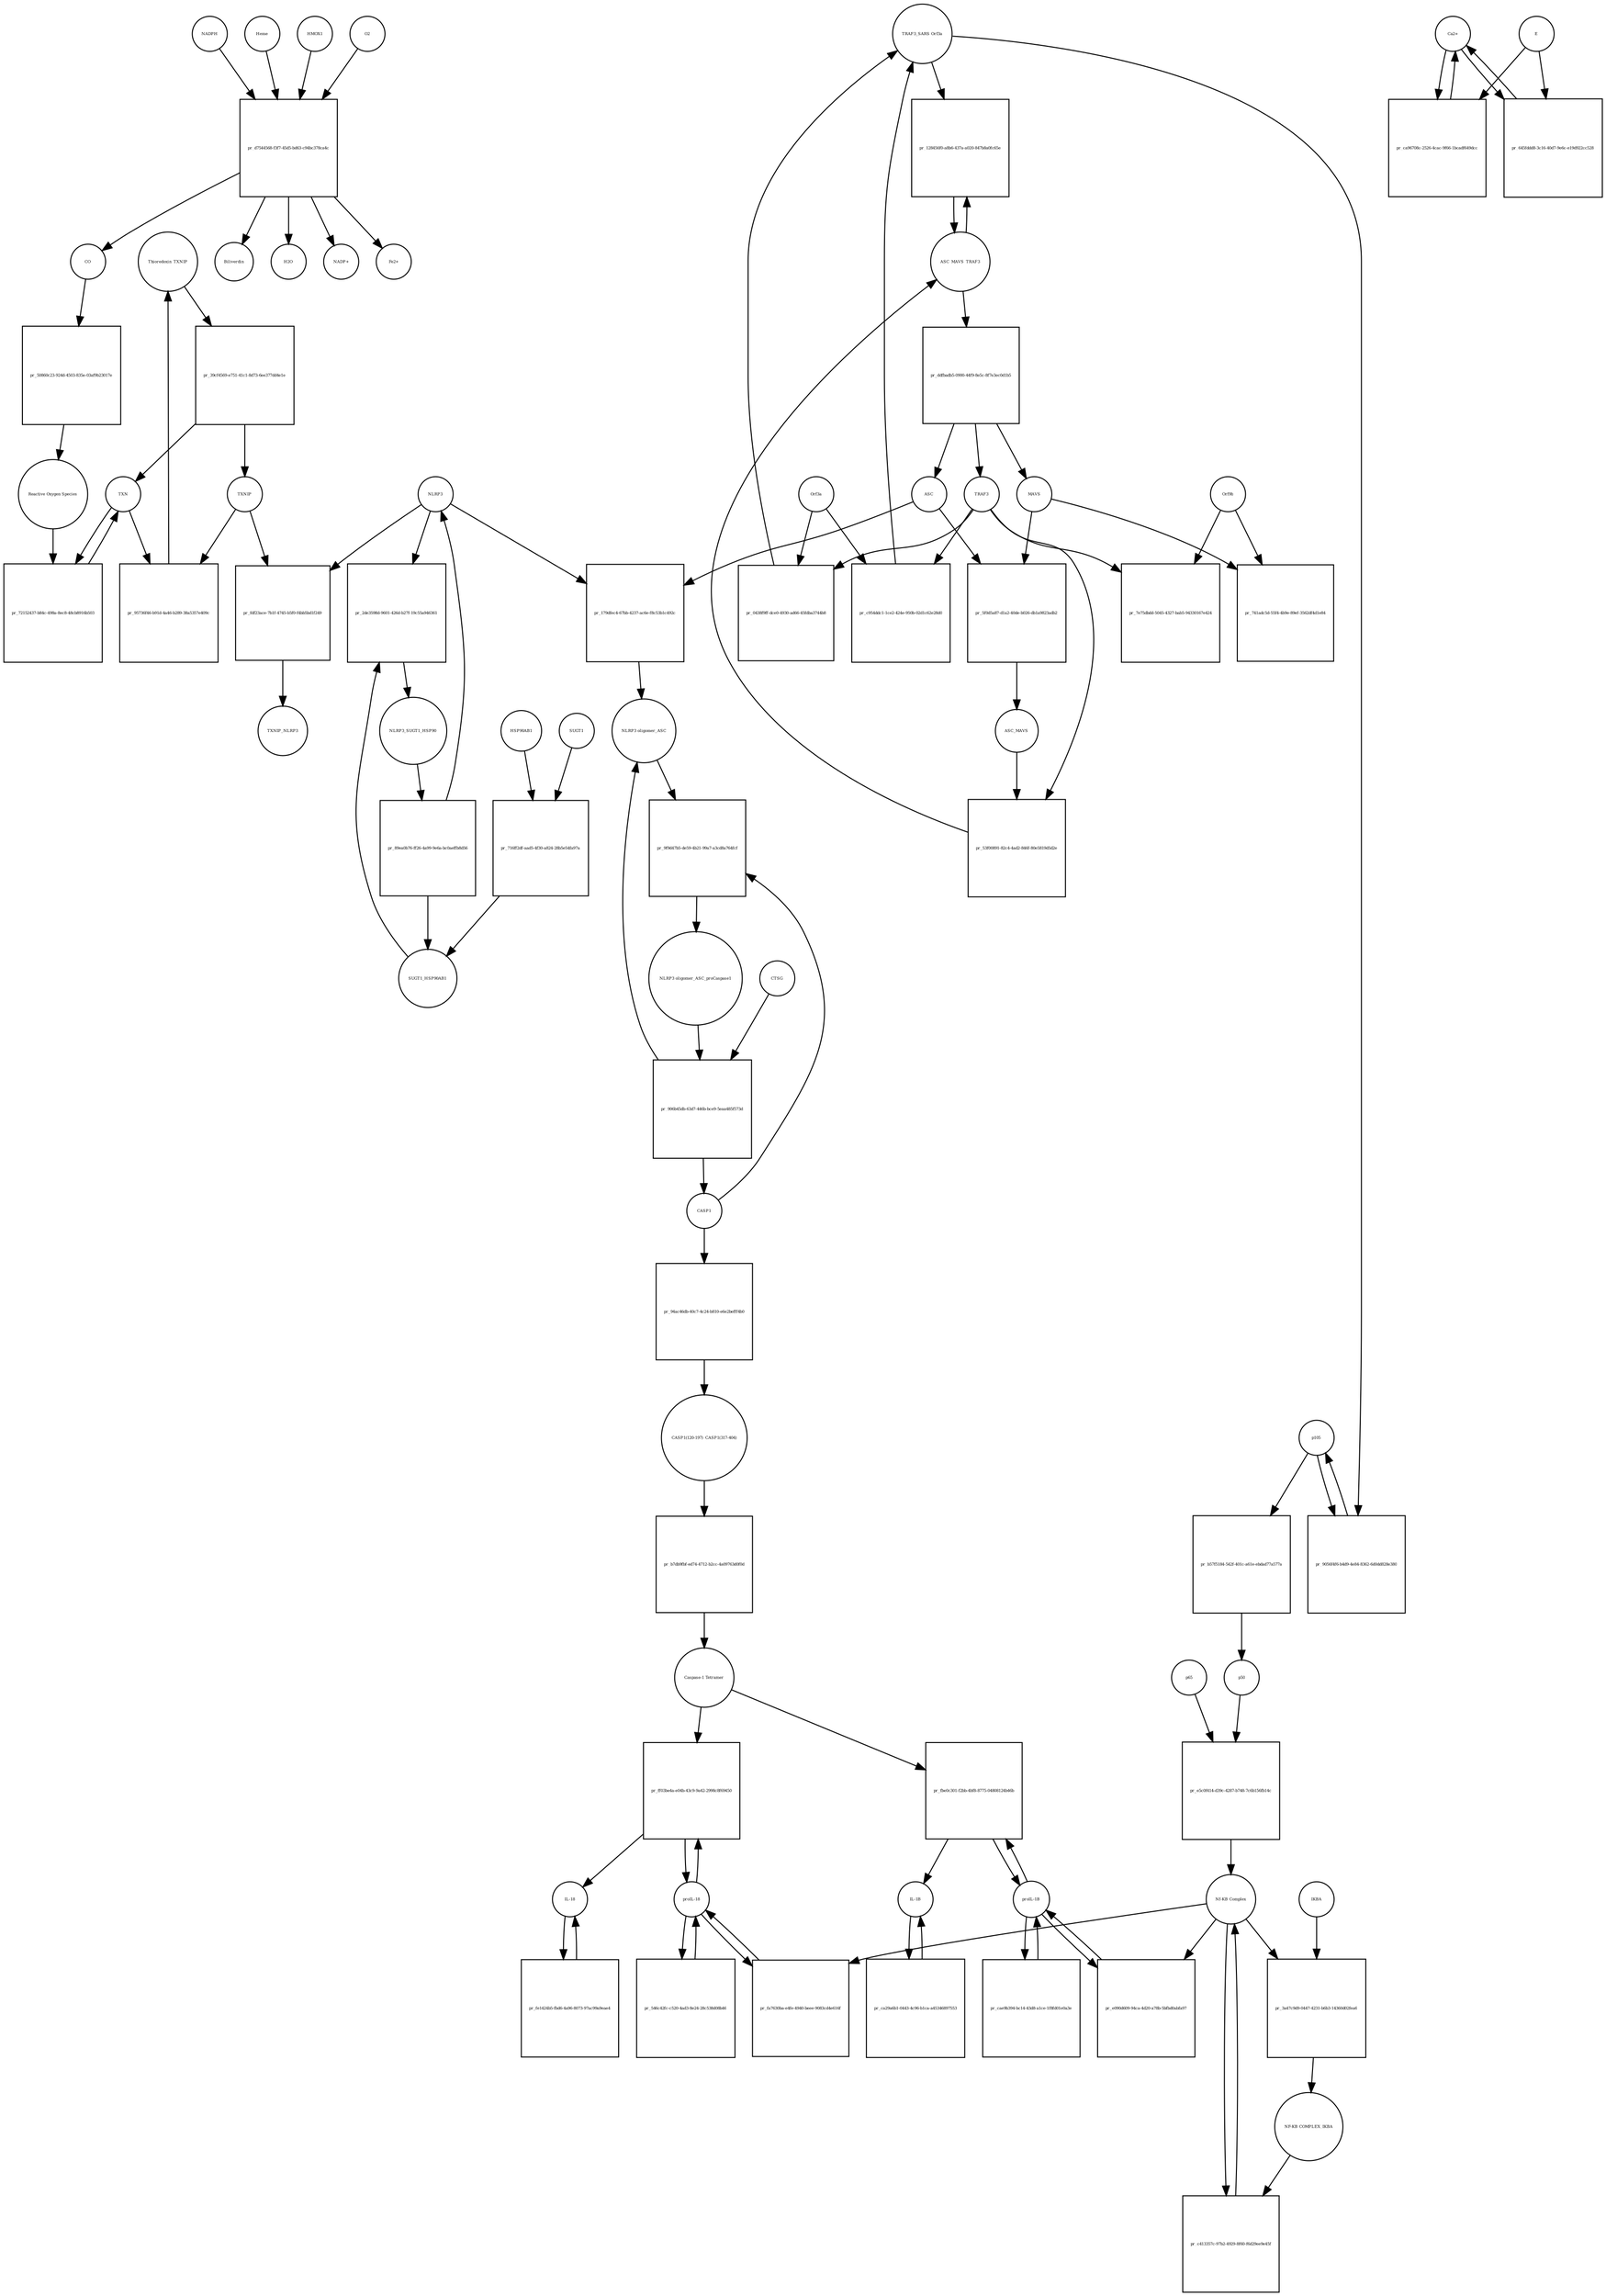 strict digraph  {
Thioredoxin_TXNIP [annotation="urn_miriam_uniprot_P10599|urn_miriam_uniprot_Q9H3M7", bipartite=0, cls=complex, fontsize=4, label=Thioredoxin_TXNIP, shape=circle];
"pr_39cf4569-e751-41c1-8d73-6ee377dd4e1e" [annotation="", bipartite=1, cls=process, fontsize=4, label="pr_39cf4569-e751-41c1-8d73-6ee377dd4e1e", shape=square];
TXNIP [annotation=urn_miriam_uniprot_Q9H3M7, bipartite=0, cls=macromolecule, fontsize=4, label=TXNIP, shape=circle];
TXN [annotation=urn_miriam_uniprot_P10599, bipartite=0, cls=macromolecule, fontsize=4, label=TXN, shape=circle];
"pr_72152437-b84c-498a-8ec8-48cb8916b503" [annotation="", bipartite=1, cls=process, fontsize=4, label="pr_72152437-b84c-498a-8ec8-48cb8916b503", shape=square];
"Reactive Oxygen Species" [annotation="urn_miriam_obo.chebi_CHEBI%3A26523", bipartite=0, cls="simple chemical", fontsize=4, label="Reactive Oxygen Species", shape=circle];
"pr_95736f46-b91d-4a46-b289-38a5357e409c" [annotation="", bipartite=1, cls=process, fontsize=4, label="pr_95736f46-b91d-4a46-b289-38a5357e409c", shape=square];
HSP90AB1 [annotation=urn_miriam_uniprot_P08238, bipartite=0, cls=macromolecule, fontsize=4, label=HSP90AB1, shape=circle];
"pr_716ff2df-aad5-4f30-a824-28b5e54fa97a" [annotation="", bipartite=1, cls=process, fontsize=4, label="pr_716ff2df-aad5-4f30-a824-28b5e54fa97a", shape=square];
SUGT1 [annotation=urn_miriam_uniprot_Q9Y2Z0, bipartite=0, cls=macromolecule, fontsize=4, label=SUGT1, shape=circle];
SUGT1_HSP90AB1 [annotation="urn_miriam_uniprot_P08238|urn_miriam_uniprot_Q9Y2Z0", bipartite=0, cls=complex, fontsize=4, label=SUGT1_HSP90AB1, shape=circle];
NLRP3 [annotation=urn_miriam_uniprot_Q96P20, bipartite=0, cls=macromolecule, fontsize=4, label=NLRP3, shape=circle];
"pr_fdf23ace-7b1f-4745-b5f0-f4bb5bd1f249" [annotation="", bipartite=1, cls=process, fontsize=4, label="pr_fdf23ace-7b1f-4745-b5f0-f4bb5bd1f249", shape=square];
TXNIP_NLRP3 [annotation="urn_miriam_uniprot_Q9H3M7|urn_miriam_uniprot_Q96P20", bipartite=0, cls=complex, fontsize=4, label=TXNIP_NLRP3, shape=circle];
"NLRP3 oligomer_ASC_proCaspase1" [annotation="urn_miriam_uniprot_P29466|urn_miriam_uniprot_Q9ULZ3|urn_miriam_uniprot_Q96P20", bipartite=0, cls=complex, fontsize=4, label="NLRP3 oligomer_ASC_proCaspase1", shape=circle];
"pr_906b45db-63d7-446b-bce9-5eaa485f573d" [annotation="", bipartite=1, cls=process, fontsize=4, label="pr_906b45db-63d7-446b-bce9-5eaa485f573d", shape=square];
CASP1 [annotation=urn_miriam_uniprot_P29466, bipartite=0, cls=macromolecule, fontsize=4, label=CASP1, shape=circle];
CTSG [annotation=urn_miriam_uniprot_P08311, bipartite=0, cls=macromolecule, fontsize=4, label=CTSG, shape=circle];
"NLRP3 oligomer_ASC" [annotation="urn_miriam_uniprot_Q9ULZ3|urn_miriam_uniprot_Q96P20", bipartite=0, cls=complex, fontsize=4, label="NLRP3 oligomer_ASC", shape=circle];
"pr_94ac46db-40c7-4c24-b810-e6e2befff4b0" [annotation="", bipartite=1, cls=process, fontsize=4, label="pr_94ac46db-40c7-4c24-b810-e6e2befff4b0", shape=square];
"CASP1(120-197)_CASP1(317-404)" [annotation=urn_miriam_uniprot_P29466, bipartite=0, cls=complex, fontsize=4, label="CASP1(120-197)_CASP1(317-404)", shape=circle];
"pr_b7db9fbf-ed74-4712-b2cc-4a09763d0f0d" [annotation="", bipartite=1, cls=process, fontsize=4, label="pr_b7db9fbf-ed74-4712-b2cc-4a09763d0f0d", shape=square];
"Caspase-1 Tetramer" [annotation=urn_miriam_uniprot_P29466, bipartite=0, cls="complex multimer", fontsize=4, label="Caspase-1 Tetramer", shape=circle];
"proIL-1B" [annotation=urn_miriam_uniprot_P01584, bipartite=0, cls=macromolecule, fontsize=4, label="proIL-1B", shape=circle];
"pr_fbe0c301-f2bb-4bf8-8775-04808124b46b" [annotation="", bipartite=1, cls=process, fontsize=4, label="pr_fbe0c301-f2bb-4bf8-8775-04808124b46b", shape=square];
"IL-1B" [annotation=urn_miriam_uniprot_P01584, bipartite=0, cls=macromolecule, fontsize=4, label="IL-1B", shape=circle];
"pr_ca29a6b1-0443-4c96-b1ca-a45346897553" [annotation="", bipartite=1, cls="omitted process", fontsize=4, label="pr_ca29a6b1-0443-4c96-b1ca-a45346897553", shape=square];
"proIL-18" [annotation=urn_miriam_uniprot_Q14116, bipartite=0, cls=macromolecule, fontsize=4, label="proIL-18", shape=circle];
"pr_ff03be4a-e04b-43c9-9a42-2998c8f69450" [annotation="", bipartite=1, cls=process, fontsize=4, label="pr_ff03be4a-e04b-43c9-9a42-2998c8f69450", shape=square];
"IL-18" [annotation=urn_miriam_uniprot_Q14116, bipartite=0, cls=macromolecule, fontsize=4, label="IL-18", shape=circle];
"pr_fe1424b5-fbd6-4a96-8073-97ac99a9eae4" [annotation="", bipartite=1, cls="omitted process", fontsize=4, label="pr_fe1424b5-fbd6-4a96-8073-97ac99a9eae4", shape=square];
"pr_9f9d47b5-de59-4b21-99a7-a3cd8a764fcf" [annotation="", bipartite=1, cls=process, fontsize=4, label="pr_9f9d47b5-de59-4b21-99a7-a3cd8a764fcf", shape=square];
"pr_e090d609-94ca-4d20-a78b-5bfbd0abfa97" [annotation="", bipartite=1, cls=process, fontsize=4, label="pr_e090d609-94ca-4d20-a78b-5bfbd0abfa97", shape=square];
"Nf-KB Complex" [annotation="urn_miriam_uniprot_P19838|urn_miriam_uniprot_Q00653", bipartite=0, cls=complex, fontsize=4, label="Nf-KB Complex", shape=circle];
"pr_fa7630ba-e4fe-4940-beee-9083cd4e616f" [annotation="", bipartite=1, cls=process, fontsize=4, label="pr_fa7630ba-e4fe-4940-beee-9083cd4e616f", shape=square];
p50 [annotation=urn_miriam_uniprot_P19838, bipartite=0, cls=macromolecule, fontsize=4, label=p50, shape=circle];
"pr_e5c0f414-d39c-4287-b748-7c6b156fb14c" [annotation="", bipartite=1, cls=process, fontsize=4, label="pr_e5c0f414-d39c-4287-b748-7c6b156fb14c", shape=square];
p65 [annotation=urn_miriam_uniprot_Q00653, bipartite=0, cls=macromolecule, fontsize=4, label=p65, shape=circle];
Orf3a [annotation="urn_miriam_uniprot_P59632|urn_miriam_taxonomy_694009", bipartite=0, cls=macromolecule, fontsize=4, label=Orf3a, shape=circle];
"pr_c954ddc1-1ce2-424e-950b-02d1c62e28d0" [annotation="", bipartite=1, cls=process, fontsize=4, label="pr_c954ddc1-1ce2-424e-950b-02d1c62e28d0", shape=square];
TRAF3 [annotation=urn_miriam_uniprot_Q13114, bipartite=0, cls=macromolecule, fontsize=4, label=TRAF3, shape=circle];
"TRAF3_SARS Orf3a" [annotation="urn_miriam_uniprot_P59632|urn_miriam_uniprot_Q13114|urn_miriam_taxonomy_694009", bipartite=0, cls=complex, fontsize=4, label="TRAF3_SARS Orf3a", shape=circle];
p105 [annotation=urn_miriam_uniprot_P19838, bipartite=0, cls=macromolecule, fontsize=4, label=p105, shape=circle];
"pr_b57f5184-542f-401c-a61e-ebdad77a577a" [annotation="", bipartite=1, cls="omitted process", fontsize=4, label="pr_b57f5184-542f-401c-a61e-ebdad77a577a", shape=square];
ASC [annotation=urn_miriam_uniprot_Q9ULZ3, bipartite=0, cls=macromolecule, fontsize=4, label=ASC, shape=circle];
"pr_179dfec4-67bb-4237-ac6e-f8c53b1c492c" [annotation="", bipartite=1, cls=process, fontsize=4, label="pr_179dfec4-67bb-4237-ac6e-f8c53b1c492c", shape=square];
IKBA [annotation="", bipartite=0, cls=macromolecule, fontsize=4, label=IKBA, shape=circle];
"pr_3a47c9d9-0447-4231-b6b3-14360d02fea6" [annotation="", bipartite=1, cls=process, fontsize=4, label="pr_3a47c9d9-0447-4231-b6b3-14360d02fea6", shape=square];
"NF-KB COMPLEX_IKBA" [annotation=urn_miriam_uniprot_P19838, bipartite=0, cls=complex, fontsize=4, label="NF-KB COMPLEX_IKBA", shape=circle];
"pr_c413357c-97b2-4929-8f60-f6d29ee9e45f" [annotation="", bipartite=1, cls=process, fontsize=4, label="pr_c413357c-97b2-4929-8f60-f6d29ee9e45f", shape=square];
NLRP3_SUGT1_HSP90 [annotation="urn_miriam_uniprot_P08238|urn_miriam_uniprot_Q96P20|urn_miriam_uniprot_Q9Y2Z0", bipartite=0, cls=complex, fontsize=4, label=NLRP3_SUGT1_HSP90, shape=circle];
"pr_89ea0b76-ff26-4a99-9e6a-bc0aeffb8d56" [annotation="", bipartite=1, cls="omitted process", fontsize=4, label="pr_89ea0b76-ff26-4a99-9e6a-bc0aeffb8d56", shape=square];
"pr_5f0d5a87-d1a2-40de-b026-db1a9823adb2" [annotation="", bipartite=1, cls=process, fontsize=4, label="pr_5f0d5a87-d1a2-40de-b026-db1a9823adb2", shape=square];
ASC_MAVS [annotation=urn_miriam_uniprot_Q9ULZ3, bipartite=0, cls=complex, fontsize=4, label=ASC_MAVS, shape=circle];
MAVS [annotation=urn_miriam_uniprot_Q7Z434, bipartite=0, cls=macromolecule, fontsize=4, label=MAVS, shape=circle];
"pr_53f00891-82c4-4ad2-846f-80e5819d5d2e" [annotation="", bipartite=1, cls=process, fontsize=4, label="pr_53f00891-82c4-4ad2-846f-80e5819d5d2e", shape=square];
ASC_MAVS_TRAF3 [annotation="urn_miriam_pubmed_25847972|urn_miriam_uniprot_Q9ULZ3|urn_miriam_uniprot_Q13114", bipartite=0, cls=complex, fontsize=4, label=ASC_MAVS_TRAF3, shape=circle];
"pr_ddfbadb5-0900-44f9-8e5c-8f7e3ec0d1b5" [annotation="", bipartite=1, cls=process, fontsize=4, label="pr_ddfbadb5-0900-44f9-8e5c-8f7e3ec0d1b5", shape=square];
"pr_128456f0-a8b6-437a-a020-847b8a0fc65e" [annotation="", bipartite=1, cls="omitted process", fontsize=4, label="pr_128456f0-a8b6-437a-a020-847b8a0fc65e", shape=square];
"pr_2de3598d-9601-426d-b27f-19c55a946361" [annotation="", bipartite=1, cls=process, fontsize=4, label="pr_2de3598d-9601-426d-b27f-19c55a946361", shape=square];
"pr_cae9b394-bc14-43d8-a1ce-1f8fd01e0a3e" [annotation="", bipartite=1, cls=process, fontsize=4, label="pr_cae9b394-bc14-43d8-a1ce-1f8fd01e0a3e", shape=square];
"pr_546c42fc-c520-4ad3-8e24-28c538d08b46" [annotation="", bipartite=1, cls=process, fontsize=4, label="pr_546c42fc-c520-4ad3-8e24-28c538d08b46", shape=square];
"Ca2+" [annotation="urn_miriam_obo.chebi_CHEBI%3A29108", bipartite=0, cls="simple chemical", fontsize=4, label="Ca2+", shape=circle];
"pr_ca96708c-2526-4cac-9f66-1bcadf649dcc" [annotation="", bipartite=1, cls=process, fontsize=4, label="pr_ca96708c-2526-4cac-9f66-1bcadf649dcc", shape=square];
E [annotation="urn_miriam_uniprot_P59637|urn_miriam_taxonomy_694009", bipartite=0, cls=macromolecule, fontsize=4, label=E, shape=circle];
"pr_645fddd8-3c16-40d7-9e6c-e19d922cc528" [annotation="", bipartite=1, cls=process, fontsize=4, label="pr_645fddd8-3c16-40d7-9e6c-e19d922cc528", shape=square];
"pr_0438f9ff-dce0-4930-ad66-45fdba3744b8" [annotation="", bipartite=1, cls=process, fontsize=4, label="pr_0438f9ff-dce0-4930-ad66-45fdba3744b8", shape=square];
"pr_9056f4f6-b4d9-4e84-8362-6d0dd828e380" [annotation="", bipartite=1, cls="omitted process", fontsize=4, label="pr_9056f4f6-b4d9-4e84-8362-6d0dd828e380", shape=square];
Heme [annotation="urn_miriam_obo.chebi_CHEBI%3A30413", bipartite=0, cls="simple chemical", fontsize=4, label=Heme, shape=circle];
"pr_d7544568-f3f7-45d5-bd63-c94bc378ca4c" [annotation="", bipartite=1, cls=process, fontsize=4, label="pr_d7544568-f3f7-45d5-bd63-c94bc378ca4c", shape=square];
Biliverdin [annotation="urn_miriam_obo.chebi_CHEBI%3A17033", bipartite=0, cls="simple chemical", fontsize=4, label=Biliverdin, shape=circle];
HMOX1 [annotation=urn_miriam_uniprot_P09601, bipartite=0, cls=macromolecule, fontsize=4, label=HMOX1, shape=circle];
O2 [annotation="urn_miriam_obo.chebi_CHEBI%3A15379", bipartite=0, cls="simple chemical", fontsize=4, label=O2, shape=circle];
NADPH [annotation="urn_miriam_obo.chebi_CHEBI%3A16474", bipartite=0, cls="simple chemical", fontsize=4, label=NADPH, shape=circle];
H2O [annotation="urn_miriam_obo.chebi_CHEBI%3A15377", bipartite=0, cls="simple chemical", fontsize=4, label=H2O, shape=circle];
"NADP+" [annotation="urn_miriam_obo.chebi_CHEBI%3A18009", bipartite=0, cls="simple chemical", fontsize=4, label="NADP+", shape=circle];
CO [annotation="urn_miriam_obo.chebi_CHEBI%3A17245", bipartite=0, cls="simple chemical", fontsize=4, label=CO, shape=circle];
"Fe2+" [annotation="urn_miriam_obo.chebi_CHEBI%3A29033", bipartite=0, cls="simple chemical", fontsize=4, label="Fe2+", shape=circle];
"pr_50860c23-924d-4503-835e-03af9b23017e" [annotation="", bipartite=1, cls=process, fontsize=4, label="pr_50860c23-924d-4503-835e-03af9b23017e", shape=square];
"pr_741adc5d-55f4-4b9e-89ef-3562df4d1e84" [annotation="", bipartite=1, cls=process, fontsize=4, label="pr_741adc5d-55f4-4b9e-89ef-3562df4d1e84", shape=square];
Orf9b [annotation="urn_miriam_taxonomy_694009|urn_miriam_uniprot_P59636", bipartite=0, cls=macromolecule, fontsize=4, label=Orf9b, shape=circle];
"pr_7e75dbdd-5045-4327-bab5-94330167e424" [annotation="", bipartite=1, cls=process, fontsize=4, label="pr_7e75dbdd-5045-4327-bab5-94330167e424", shape=square];
Thioredoxin_TXNIP -> "pr_39cf4569-e751-41c1-8d73-6ee377dd4e1e"  [annotation="", interaction_type=consumption];
"pr_39cf4569-e751-41c1-8d73-6ee377dd4e1e" -> TXNIP  [annotation="", interaction_type=production];
"pr_39cf4569-e751-41c1-8d73-6ee377dd4e1e" -> TXN  [annotation="", interaction_type=production];
TXNIP -> "pr_95736f46-b91d-4a46-b289-38a5357e409c"  [annotation="", interaction_type=consumption];
TXNIP -> "pr_fdf23ace-7b1f-4745-b5f0-f4bb5bd1f249"  [annotation="", interaction_type=consumption];
TXN -> "pr_72152437-b84c-498a-8ec8-48cb8916b503"  [annotation="", interaction_type=consumption];
TXN -> "pr_95736f46-b91d-4a46-b289-38a5357e409c"  [annotation="", interaction_type=consumption];
"pr_72152437-b84c-498a-8ec8-48cb8916b503" -> TXN  [annotation="", interaction_type=production];
"Reactive Oxygen Species" -> "pr_72152437-b84c-498a-8ec8-48cb8916b503"  [annotation="", interaction_type="necessary stimulation"];
"pr_95736f46-b91d-4a46-b289-38a5357e409c" -> Thioredoxin_TXNIP  [annotation="", interaction_type=production];
HSP90AB1 -> "pr_716ff2df-aad5-4f30-a824-28b5e54fa97a"  [annotation="", interaction_type=consumption];
"pr_716ff2df-aad5-4f30-a824-28b5e54fa97a" -> SUGT1_HSP90AB1  [annotation="", interaction_type=production];
SUGT1 -> "pr_716ff2df-aad5-4f30-a824-28b5e54fa97a"  [annotation="", interaction_type=consumption];
SUGT1_HSP90AB1 -> "pr_2de3598d-9601-426d-b27f-19c55a946361"  [annotation="", interaction_type=consumption];
NLRP3 -> "pr_fdf23ace-7b1f-4745-b5f0-f4bb5bd1f249"  [annotation="", interaction_type=consumption];
NLRP3 -> "pr_179dfec4-67bb-4237-ac6e-f8c53b1c492c"  [annotation="", interaction_type=consumption];
NLRP3 -> "pr_2de3598d-9601-426d-b27f-19c55a946361"  [annotation="", interaction_type=consumption];
"pr_fdf23ace-7b1f-4745-b5f0-f4bb5bd1f249" -> TXNIP_NLRP3  [annotation="", interaction_type=production];
"NLRP3 oligomer_ASC_proCaspase1" -> "pr_906b45db-63d7-446b-bce9-5eaa485f573d"  [annotation="", interaction_type=consumption];
"pr_906b45db-63d7-446b-bce9-5eaa485f573d" -> CASP1  [annotation="", interaction_type=production];
"pr_906b45db-63d7-446b-bce9-5eaa485f573d" -> "NLRP3 oligomer_ASC"  [annotation="", interaction_type=production];
CASP1 -> "pr_94ac46db-40c7-4c24-b810-e6e2befff4b0"  [annotation="", interaction_type=consumption];
CASP1 -> "pr_9f9d47b5-de59-4b21-99a7-a3cd8a764fcf"  [annotation="", interaction_type=consumption];
CTSG -> "pr_906b45db-63d7-446b-bce9-5eaa485f573d"  [annotation="", interaction_type=catalysis];
"NLRP3 oligomer_ASC" -> "pr_9f9d47b5-de59-4b21-99a7-a3cd8a764fcf"  [annotation="", interaction_type=consumption];
"pr_94ac46db-40c7-4c24-b810-e6e2befff4b0" -> "CASP1(120-197)_CASP1(317-404)"  [annotation="", interaction_type=production];
"CASP1(120-197)_CASP1(317-404)" -> "pr_b7db9fbf-ed74-4712-b2cc-4a09763d0f0d"  [annotation="", interaction_type=consumption];
"pr_b7db9fbf-ed74-4712-b2cc-4a09763d0f0d" -> "Caspase-1 Tetramer"  [annotation="", interaction_type=production];
"Caspase-1 Tetramer" -> "pr_fbe0c301-f2bb-4bf8-8775-04808124b46b"  [annotation="", interaction_type=catalysis];
"Caspase-1 Tetramer" -> "pr_ff03be4a-e04b-43c9-9a42-2998c8f69450"  [annotation="", interaction_type=catalysis];
"proIL-1B" -> "pr_fbe0c301-f2bb-4bf8-8775-04808124b46b"  [annotation="", interaction_type=consumption];
"proIL-1B" -> "pr_e090d609-94ca-4d20-a78b-5bfbd0abfa97"  [annotation="", interaction_type=consumption];
"proIL-1B" -> "pr_cae9b394-bc14-43d8-a1ce-1f8fd01e0a3e"  [annotation="", interaction_type=consumption];
"pr_fbe0c301-f2bb-4bf8-8775-04808124b46b" -> "IL-1B"  [annotation="", interaction_type=production];
"pr_fbe0c301-f2bb-4bf8-8775-04808124b46b" -> "proIL-1B"  [annotation="", interaction_type=production];
"IL-1B" -> "pr_ca29a6b1-0443-4c96-b1ca-a45346897553"  [annotation="", interaction_type=consumption];
"pr_ca29a6b1-0443-4c96-b1ca-a45346897553" -> "IL-1B"  [annotation="", interaction_type=production];
"proIL-18" -> "pr_ff03be4a-e04b-43c9-9a42-2998c8f69450"  [annotation="", interaction_type=consumption];
"proIL-18" -> "pr_fa7630ba-e4fe-4940-beee-9083cd4e616f"  [annotation="", interaction_type=consumption];
"proIL-18" -> "pr_546c42fc-c520-4ad3-8e24-28c538d08b46"  [annotation="", interaction_type=consumption];
"pr_ff03be4a-e04b-43c9-9a42-2998c8f69450" -> "IL-18"  [annotation="", interaction_type=production];
"pr_ff03be4a-e04b-43c9-9a42-2998c8f69450" -> "proIL-18"  [annotation="", interaction_type=production];
"IL-18" -> "pr_fe1424b5-fbd6-4a96-8073-97ac99a9eae4"  [annotation="", interaction_type=consumption];
"pr_fe1424b5-fbd6-4a96-8073-97ac99a9eae4" -> "IL-18"  [annotation="", interaction_type=production];
"pr_9f9d47b5-de59-4b21-99a7-a3cd8a764fcf" -> "NLRP3 oligomer_ASC_proCaspase1"  [annotation="", interaction_type=production];
"pr_e090d609-94ca-4d20-a78b-5bfbd0abfa97" -> "proIL-1B"  [annotation="", interaction_type=production];
"Nf-KB Complex" -> "pr_e090d609-94ca-4d20-a78b-5bfbd0abfa97"  [annotation=urn_miriam_pubmed_31034780, interaction_type=catalysis];
"Nf-KB Complex" -> "pr_fa7630ba-e4fe-4940-beee-9083cd4e616f"  [annotation=urn_miriam_pubmed_31034780, interaction_type=catalysis];
"Nf-KB Complex" -> "pr_3a47c9d9-0447-4231-b6b3-14360d02fea6"  [annotation="", interaction_type=consumption];
"Nf-KB Complex" -> "pr_c413357c-97b2-4929-8f60-f6d29ee9e45f"  [annotation="", interaction_type=consumption];
"pr_fa7630ba-e4fe-4940-beee-9083cd4e616f" -> "proIL-18"  [annotation="", interaction_type=production];
p50 -> "pr_e5c0f414-d39c-4287-b748-7c6b156fb14c"  [annotation="", interaction_type=consumption];
"pr_e5c0f414-d39c-4287-b748-7c6b156fb14c" -> "Nf-KB Complex"  [annotation="", interaction_type=production];
p65 -> "pr_e5c0f414-d39c-4287-b748-7c6b156fb14c"  [annotation="", interaction_type=consumption];
Orf3a -> "pr_c954ddc1-1ce2-424e-950b-02d1c62e28d0"  [annotation="", interaction_type=consumption];
Orf3a -> "pr_0438f9ff-dce0-4930-ad66-45fdba3744b8"  [annotation="", interaction_type=consumption];
"pr_c954ddc1-1ce2-424e-950b-02d1c62e28d0" -> "TRAF3_SARS Orf3a"  [annotation="", interaction_type=production];
TRAF3 -> "pr_c954ddc1-1ce2-424e-950b-02d1c62e28d0"  [annotation="", interaction_type=consumption];
TRAF3 -> "pr_53f00891-82c4-4ad2-846f-80e5819d5d2e"  [annotation="", interaction_type=consumption];
TRAF3 -> "pr_0438f9ff-dce0-4930-ad66-45fdba3744b8"  [annotation="", interaction_type=consumption];
TRAF3 -> "pr_7e75dbdd-5045-4327-bab5-94330167e424"  [annotation="", interaction_type=consumption];
"TRAF3_SARS Orf3a" -> "pr_128456f0-a8b6-437a-a020-847b8a0fc65e"  [annotation="urn_miriam_pubmed_25847972|urn_miriam_pubmed_31034780|urn_miriam_taxonomy_9606", interaction_type=catalysis];
"TRAF3_SARS Orf3a" -> "pr_9056f4f6-b4d9-4e84-8362-6d0dd828e380"  [annotation="urn_miriam_pubmed_31034780|urn_miriam_taxonomy_9606", interaction_type=catalysis];
p105 -> "pr_b57f5184-542f-401c-a61e-ebdad77a577a"  [annotation="", interaction_type=consumption];
p105 -> "pr_9056f4f6-b4d9-4e84-8362-6d0dd828e380"  [annotation="", interaction_type=consumption];
"pr_b57f5184-542f-401c-a61e-ebdad77a577a" -> p50  [annotation="", interaction_type=production];
ASC -> "pr_179dfec4-67bb-4237-ac6e-f8c53b1c492c"  [annotation="", interaction_type=consumption];
ASC -> "pr_5f0d5a87-d1a2-40de-b026-db1a9823adb2"  [annotation="", interaction_type=consumption];
"pr_179dfec4-67bb-4237-ac6e-f8c53b1c492c" -> "NLRP3 oligomer_ASC"  [annotation="", interaction_type=production];
IKBA -> "pr_3a47c9d9-0447-4231-b6b3-14360d02fea6"  [annotation="", interaction_type=consumption];
"pr_3a47c9d9-0447-4231-b6b3-14360d02fea6" -> "NF-KB COMPLEX_IKBA"  [annotation="", interaction_type=production];
"NF-KB COMPLEX_IKBA" -> "pr_c413357c-97b2-4929-8f60-f6d29ee9e45f"  [annotation="", interaction_type=inhibition];
"pr_c413357c-97b2-4929-8f60-f6d29ee9e45f" -> "Nf-KB Complex"  [annotation="", interaction_type=production];
NLRP3_SUGT1_HSP90 -> "pr_89ea0b76-ff26-4a99-9e6a-bc0aeffb8d56"  [annotation="", interaction_type=consumption];
"pr_89ea0b76-ff26-4a99-9e6a-bc0aeffb8d56" -> NLRP3  [annotation="", interaction_type=production];
"pr_89ea0b76-ff26-4a99-9e6a-bc0aeffb8d56" -> SUGT1_HSP90AB1  [annotation="", interaction_type=production];
"pr_5f0d5a87-d1a2-40de-b026-db1a9823adb2" -> ASC_MAVS  [annotation="", interaction_type=production];
ASC_MAVS -> "pr_53f00891-82c4-4ad2-846f-80e5819d5d2e"  [annotation="", interaction_type=consumption];
MAVS -> "pr_5f0d5a87-d1a2-40de-b026-db1a9823adb2"  [annotation="", interaction_type=consumption];
MAVS -> "pr_741adc5d-55f4-4b9e-89ef-3562df4d1e84"  [annotation="", interaction_type=consumption];
"pr_53f00891-82c4-4ad2-846f-80e5819d5d2e" -> ASC_MAVS_TRAF3  [annotation="", interaction_type=production];
ASC_MAVS_TRAF3 -> "pr_ddfbadb5-0900-44f9-8e5c-8f7e3ec0d1b5"  [annotation="", interaction_type=consumption];
ASC_MAVS_TRAF3 -> "pr_128456f0-a8b6-437a-a020-847b8a0fc65e"  [annotation="", interaction_type=consumption];
"pr_ddfbadb5-0900-44f9-8e5c-8f7e3ec0d1b5" -> ASC  [annotation="", interaction_type=production];
"pr_ddfbadb5-0900-44f9-8e5c-8f7e3ec0d1b5" -> TRAF3  [annotation="", interaction_type=production];
"pr_ddfbadb5-0900-44f9-8e5c-8f7e3ec0d1b5" -> MAVS  [annotation="", interaction_type=production];
"pr_128456f0-a8b6-437a-a020-847b8a0fc65e" -> ASC_MAVS_TRAF3  [annotation="", interaction_type=production];
"pr_2de3598d-9601-426d-b27f-19c55a946361" -> NLRP3_SUGT1_HSP90  [annotation="", interaction_type=production];
"pr_cae9b394-bc14-43d8-a1ce-1f8fd01e0a3e" -> "proIL-1B"  [annotation="", interaction_type=production];
"pr_546c42fc-c520-4ad3-8e24-28c538d08b46" -> "proIL-18"  [annotation="", interaction_type=production];
"Ca2+" -> "pr_ca96708c-2526-4cac-9f66-1bcadf649dcc"  [annotation="", interaction_type=consumption];
"Ca2+" -> "pr_645fddd8-3c16-40d7-9e6c-e19d922cc528"  [annotation="", interaction_type=consumption];
"pr_ca96708c-2526-4cac-9f66-1bcadf649dcc" -> "Ca2+"  [annotation="", interaction_type=production];
E -> "pr_ca96708c-2526-4cac-9f66-1bcadf649dcc"  [annotation="urn_miriam_pubmed_26331680|urn_miriam_doi_10.1016%2Fj.bbrc.2020.05.206|urn_miriam_taxonomy_392815", interaction_type=catalysis];
E -> "pr_645fddd8-3c16-40d7-9e6c-e19d922cc528"  [annotation="urn_miriam_pubmed_26331680|urn_miriam_doi_10.1016%2Fj.bbrc.2020.05.206|urn_miriam_taxonomy_392815", interaction_type=catalysis];
"pr_645fddd8-3c16-40d7-9e6c-e19d922cc528" -> "Ca2+"  [annotation="", interaction_type=production];
"pr_0438f9ff-dce0-4930-ad66-45fdba3744b8" -> "TRAF3_SARS Orf3a"  [annotation="", interaction_type=production];
"pr_9056f4f6-b4d9-4e84-8362-6d0dd828e380" -> p105  [annotation="", interaction_type=production];
Heme -> "pr_d7544568-f3f7-45d5-bd63-c94bc378ca4c"  [annotation="", interaction_type=consumption];
"pr_d7544568-f3f7-45d5-bd63-c94bc378ca4c" -> Biliverdin  [annotation="", interaction_type=production];
"pr_d7544568-f3f7-45d5-bd63-c94bc378ca4c" -> H2O  [annotation="", interaction_type=production];
"pr_d7544568-f3f7-45d5-bd63-c94bc378ca4c" -> "NADP+"  [annotation="", interaction_type=production];
"pr_d7544568-f3f7-45d5-bd63-c94bc378ca4c" -> CO  [annotation="", interaction_type=production];
"pr_d7544568-f3f7-45d5-bd63-c94bc378ca4c" -> "Fe2+"  [annotation="", interaction_type=production];
HMOX1 -> "pr_d7544568-f3f7-45d5-bd63-c94bc378ca4c"  [annotation="", interaction_type=catalysis];
O2 -> "pr_d7544568-f3f7-45d5-bd63-c94bc378ca4c"  [annotation="", interaction_type=consumption];
NADPH -> "pr_d7544568-f3f7-45d5-bd63-c94bc378ca4c"  [annotation="", interaction_type=consumption];
CO -> "pr_50860c23-924d-4503-835e-03af9b23017e"  [annotation="urn_miriam_pubmed_28356568|urn_miriam_pubmed_25770182", interaction_type=inhibition];
"pr_50860c23-924d-4503-835e-03af9b23017e" -> "Reactive Oxygen Species"  [annotation="", interaction_type=production];
Orf9b -> "pr_741adc5d-55f4-4b9e-89ef-3562df4d1e84"  [annotation="urn_miriam_doi_10.4049%2Fjimmunol.1303196", interaction_type=catalysis];
Orf9b -> "pr_7e75dbdd-5045-4327-bab5-94330167e424"  [annotation="urn_miriam_doi_10.4049%2Fjimmunol.1303196", interaction_type=catalysis];
}
